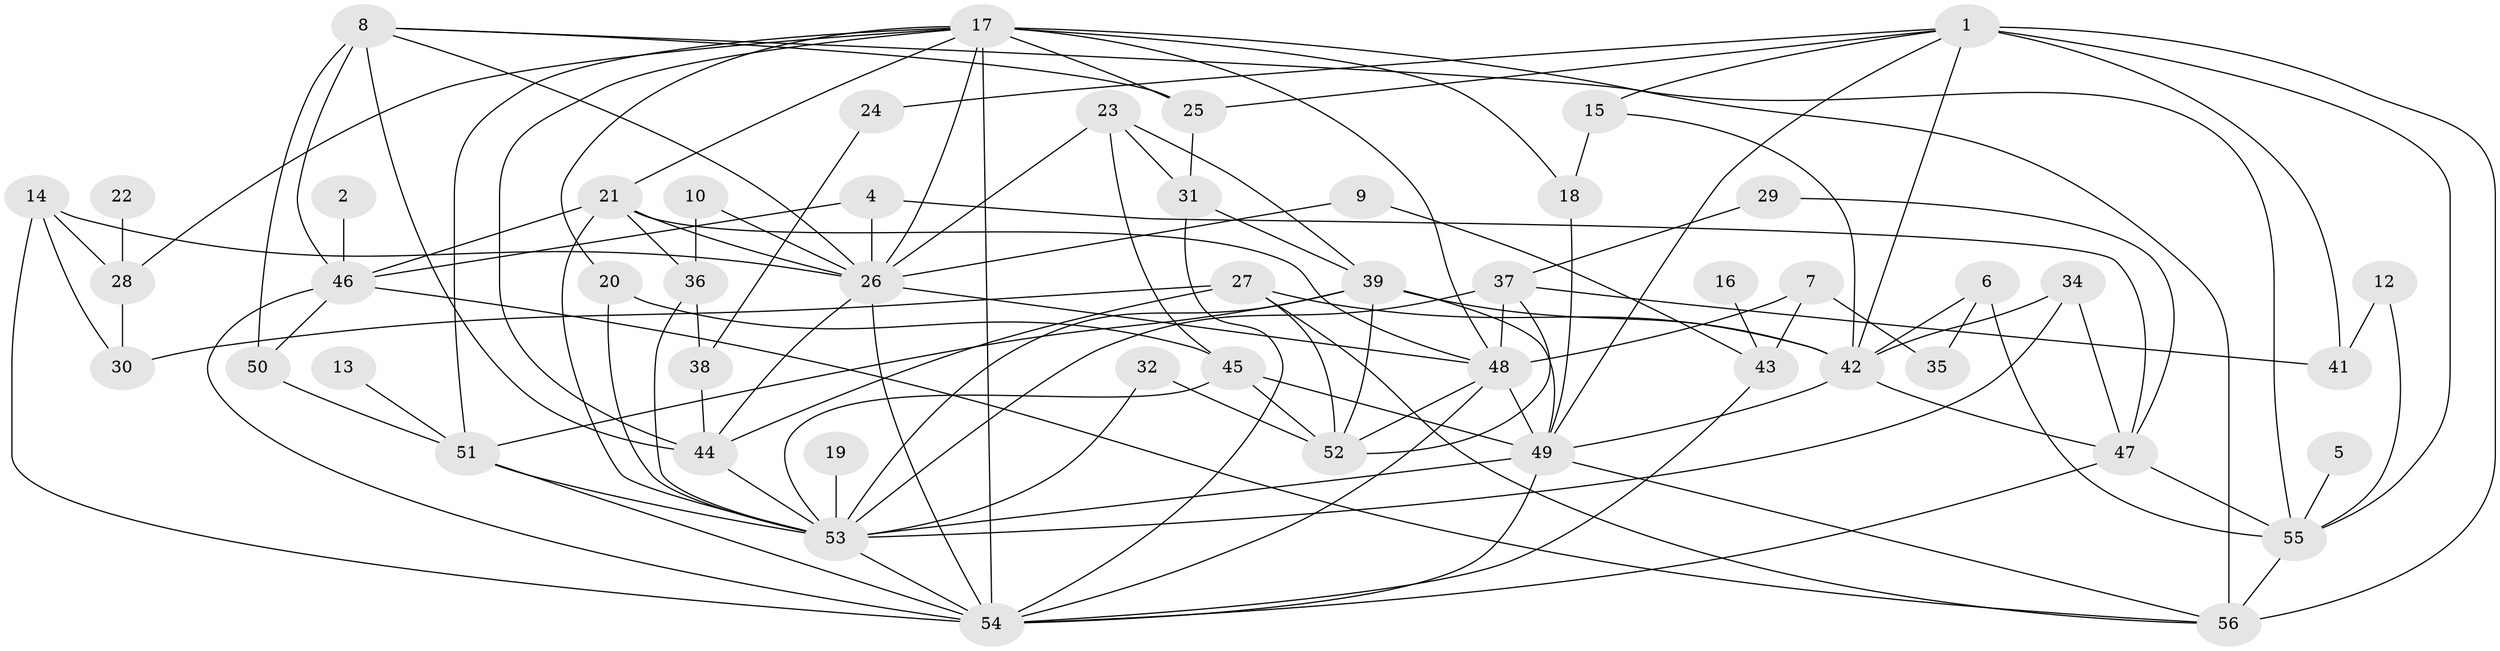 // original degree distribution, {4: 0.15178571428571427, 6: 0.11607142857142858, 5: 0.13392857142857142, 1: 0.14285714285714285, 2: 0.21428571428571427, 3: 0.17857142857142858, 0: 0.03571428571428571, 9: 0.008928571428571428, 7: 0.017857142857142856}
// Generated by graph-tools (version 1.1) at 2025/25/03/09/25 03:25:20]
// undirected, 52 vertices, 119 edges
graph export_dot {
graph [start="1"]
  node [color=gray90,style=filled];
  1;
  2;
  4;
  5;
  6;
  7;
  8;
  9;
  10;
  12;
  13;
  14;
  15;
  16;
  17;
  18;
  19;
  20;
  21;
  22;
  23;
  24;
  25;
  26;
  27;
  28;
  29;
  30;
  31;
  32;
  34;
  35;
  36;
  37;
  38;
  39;
  41;
  42;
  43;
  44;
  45;
  46;
  47;
  48;
  49;
  50;
  51;
  52;
  53;
  54;
  55;
  56;
  1 -- 15 [weight=1.0];
  1 -- 24 [weight=1.0];
  1 -- 25 [weight=1.0];
  1 -- 41 [weight=1.0];
  1 -- 42 [weight=1.0];
  1 -- 49 [weight=1.0];
  1 -- 55 [weight=1.0];
  1 -- 56 [weight=1.0];
  2 -- 46 [weight=1.0];
  4 -- 26 [weight=1.0];
  4 -- 46 [weight=1.0];
  4 -- 47 [weight=1.0];
  5 -- 55 [weight=1.0];
  6 -- 35 [weight=1.0];
  6 -- 42 [weight=1.0];
  6 -- 55 [weight=1.0];
  7 -- 35 [weight=1.0];
  7 -- 43 [weight=1.0];
  7 -- 48 [weight=1.0];
  8 -- 25 [weight=1.0];
  8 -- 26 [weight=1.0];
  8 -- 44 [weight=1.0];
  8 -- 46 [weight=1.0];
  8 -- 50 [weight=2.0];
  8 -- 55 [weight=1.0];
  9 -- 26 [weight=1.0];
  9 -- 43 [weight=1.0];
  10 -- 26 [weight=1.0];
  10 -- 36 [weight=1.0];
  12 -- 41 [weight=1.0];
  12 -- 55 [weight=1.0];
  13 -- 51 [weight=1.0];
  14 -- 26 [weight=1.0];
  14 -- 28 [weight=1.0];
  14 -- 30 [weight=1.0];
  14 -- 54 [weight=1.0];
  15 -- 18 [weight=1.0];
  15 -- 42 [weight=1.0];
  16 -- 43 [weight=1.0];
  17 -- 18 [weight=1.0];
  17 -- 20 [weight=1.0];
  17 -- 21 [weight=1.0];
  17 -- 25 [weight=1.0];
  17 -- 26 [weight=1.0];
  17 -- 28 [weight=1.0];
  17 -- 44 [weight=1.0];
  17 -- 48 [weight=2.0];
  17 -- 51 [weight=1.0];
  17 -- 54 [weight=1.0];
  17 -- 56 [weight=1.0];
  18 -- 49 [weight=1.0];
  19 -- 53 [weight=1.0];
  20 -- 45 [weight=1.0];
  20 -- 53 [weight=1.0];
  21 -- 26 [weight=1.0];
  21 -- 36 [weight=1.0];
  21 -- 46 [weight=1.0];
  21 -- 48 [weight=1.0];
  21 -- 53 [weight=1.0];
  22 -- 28 [weight=1.0];
  23 -- 26 [weight=1.0];
  23 -- 31 [weight=1.0];
  23 -- 39 [weight=1.0];
  23 -- 45 [weight=1.0];
  24 -- 38 [weight=1.0];
  25 -- 31 [weight=1.0];
  26 -- 44 [weight=1.0];
  26 -- 48 [weight=1.0];
  26 -- 54 [weight=1.0];
  27 -- 30 [weight=1.0];
  27 -- 42 [weight=1.0];
  27 -- 44 [weight=1.0];
  27 -- 52 [weight=1.0];
  27 -- 56 [weight=1.0];
  28 -- 30 [weight=1.0];
  29 -- 37 [weight=1.0];
  29 -- 47 [weight=1.0];
  31 -- 39 [weight=1.0];
  31 -- 54 [weight=1.0];
  32 -- 52 [weight=1.0];
  32 -- 53 [weight=1.0];
  34 -- 42 [weight=1.0];
  34 -- 47 [weight=1.0];
  34 -- 53 [weight=1.0];
  36 -- 38 [weight=1.0];
  36 -- 53 [weight=1.0];
  37 -- 41 [weight=1.0];
  37 -- 48 [weight=1.0];
  37 -- 52 [weight=1.0];
  37 -- 53 [weight=1.0];
  38 -- 44 [weight=1.0];
  39 -- 42 [weight=1.0];
  39 -- 49 [weight=1.0];
  39 -- 51 [weight=1.0];
  39 -- 52 [weight=2.0];
  39 -- 53 [weight=2.0];
  42 -- 47 [weight=1.0];
  42 -- 49 [weight=1.0];
  43 -- 54 [weight=1.0];
  44 -- 53 [weight=3.0];
  45 -- 49 [weight=1.0];
  45 -- 52 [weight=1.0];
  45 -- 53 [weight=1.0];
  46 -- 50 [weight=1.0];
  46 -- 54 [weight=1.0];
  46 -- 56 [weight=1.0];
  47 -- 54 [weight=1.0];
  47 -- 55 [weight=1.0];
  48 -- 49 [weight=1.0];
  48 -- 52 [weight=1.0];
  48 -- 54 [weight=1.0];
  49 -- 53 [weight=1.0];
  49 -- 54 [weight=2.0];
  49 -- 56 [weight=1.0];
  50 -- 51 [weight=1.0];
  51 -- 53 [weight=1.0];
  51 -- 54 [weight=1.0];
  53 -- 54 [weight=2.0];
  55 -- 56 [weight=2.0];
}
